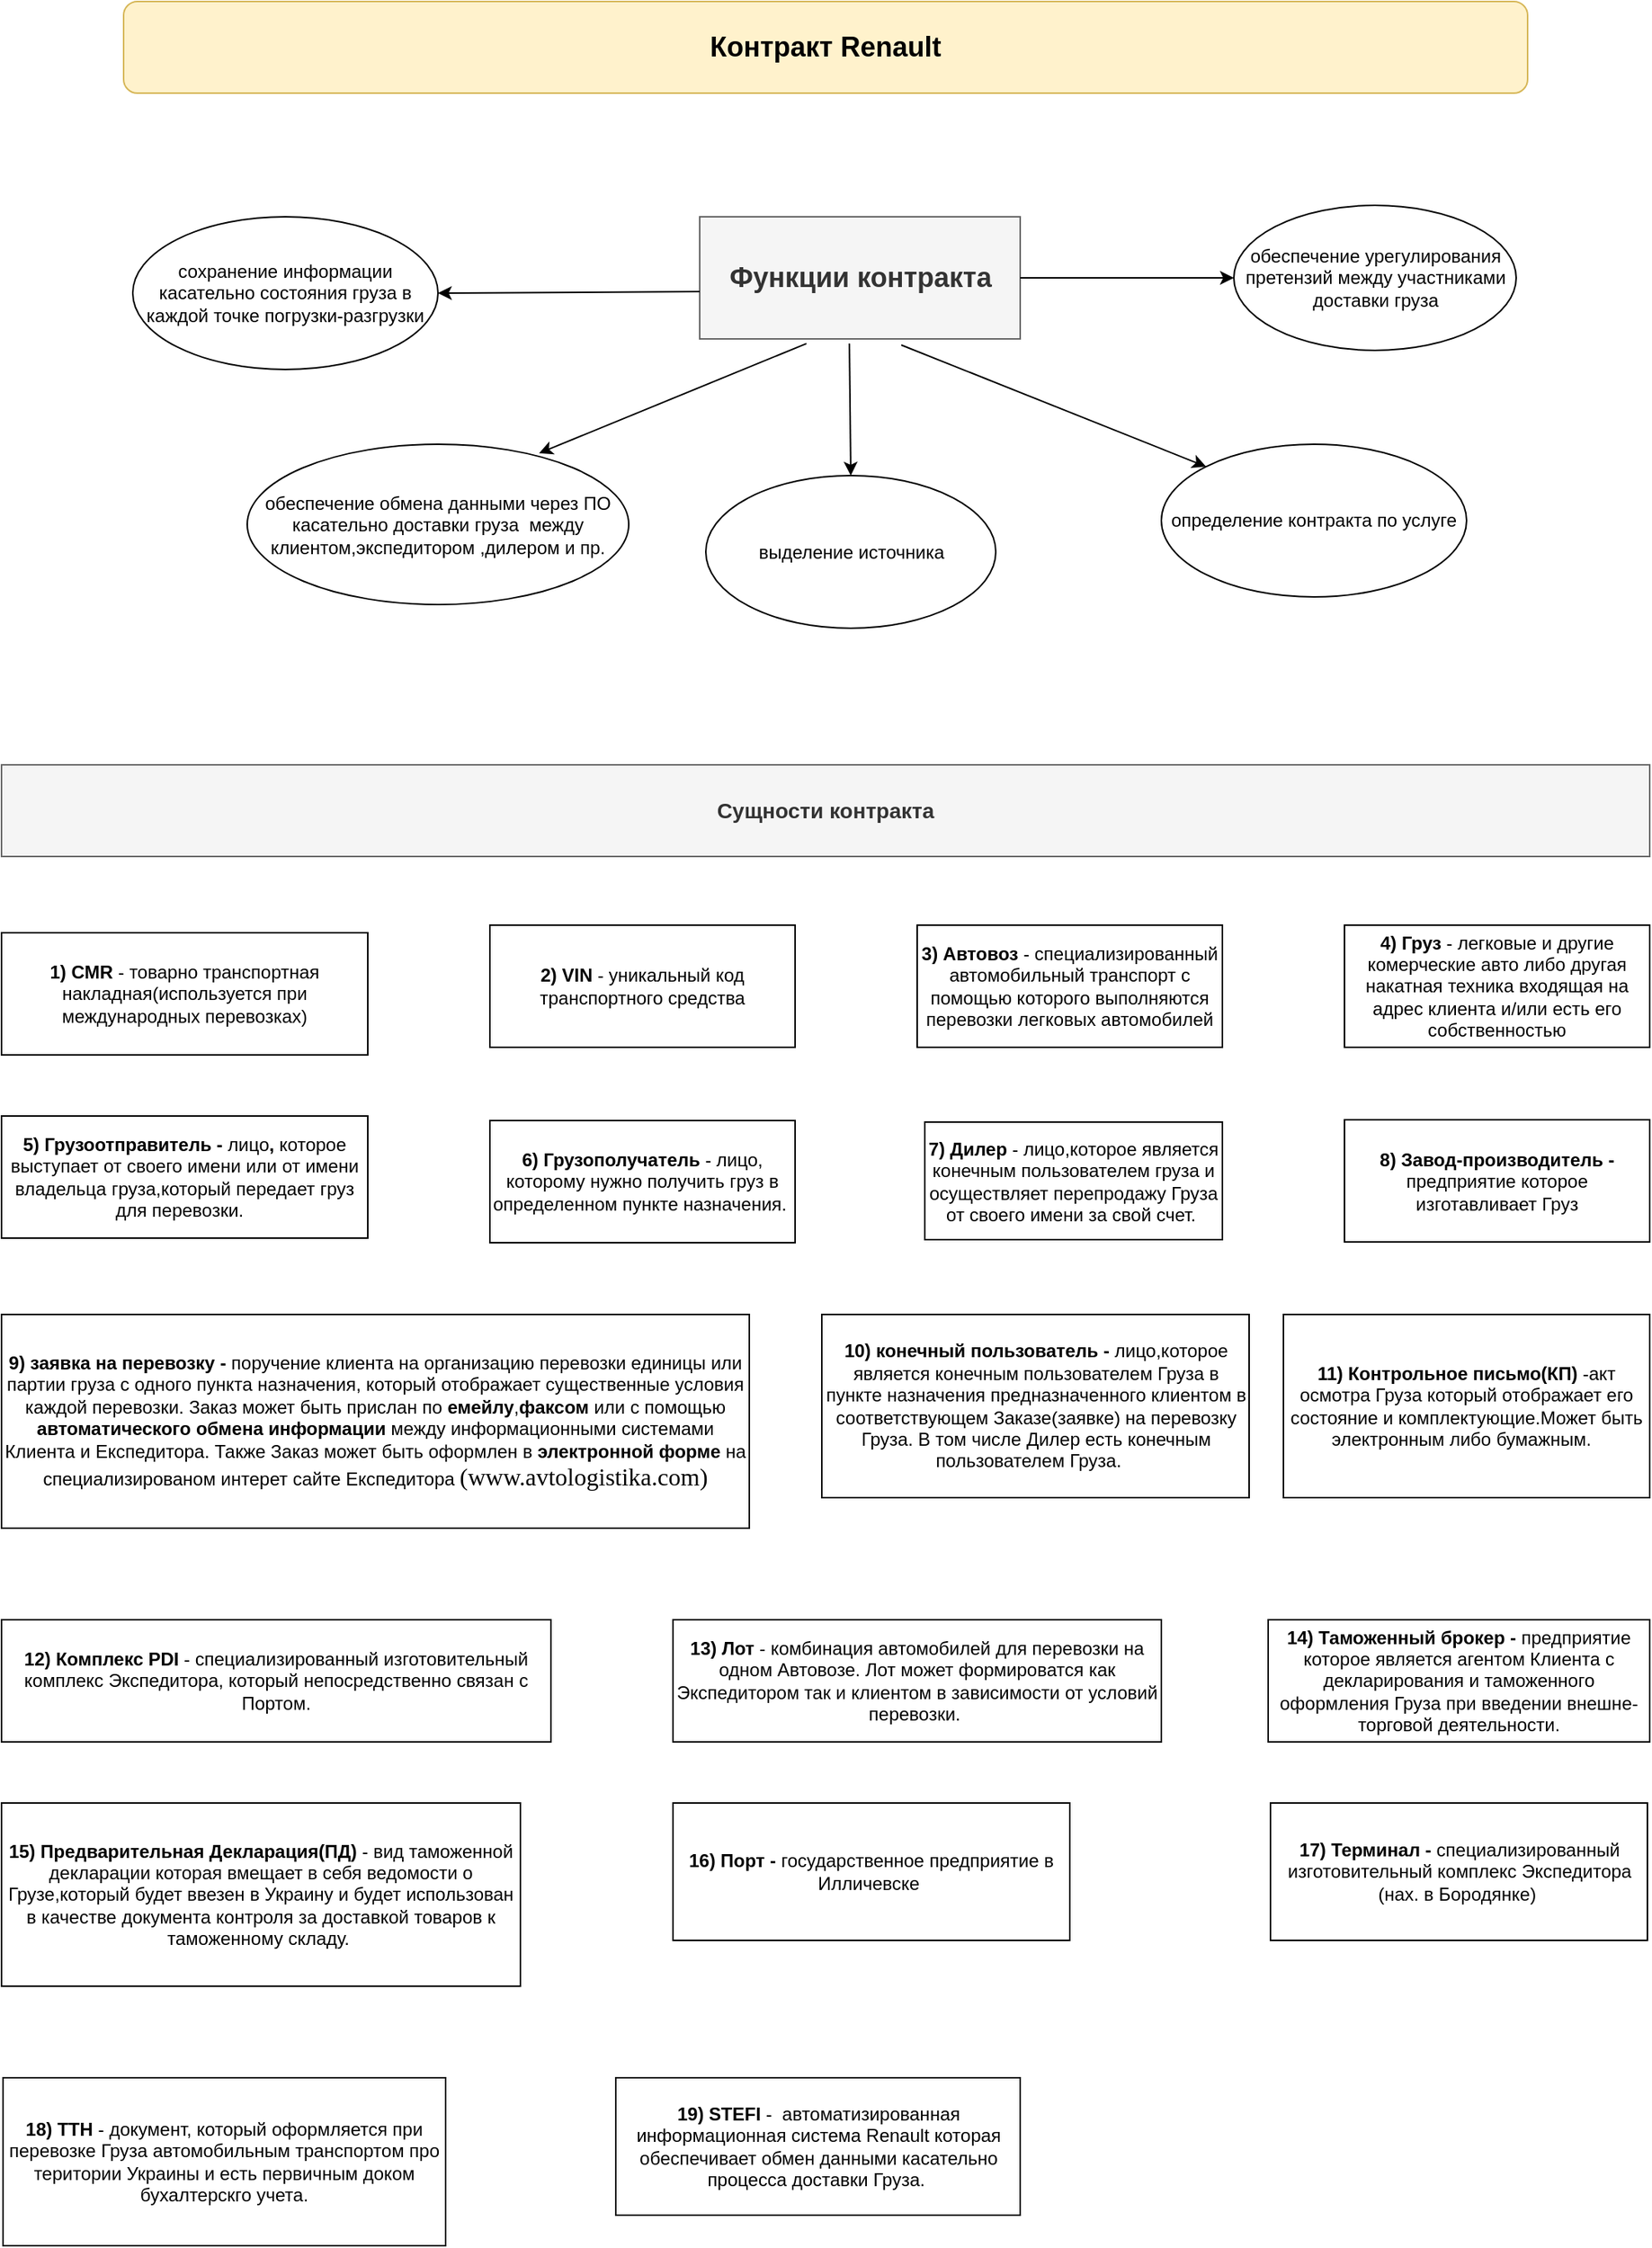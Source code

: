 <mxfile pages="1" version="11.2.3" type="github"><diagram id="zfqj0KA-zi19EQ8gJRFg" name="Page-1"><mxGraphModel dx="2249" dy="796" grid="1" gridSize="10" guides="1" tooltips="1" connect="1" arrows="1" fold="1" page="1" pageScale="1" pageWidth="827" pageHeight="1169" math="0" shadow="0"><root><mxCell id="0"/><mxCell id="1" parent="0"/><mxCell id="Clts9zavwY8iAdjt2-lt-14" value="&lt;font style=&quot;font-size: 18px&quot;&gt;&lt;b&gt;Функции контракта&lt;/b&gt;&lt;/font&gt;" style="rounded=0;whiteSpace=wrap;html=1;fillColor=#f5f5f5;strokeColor=#666666;fontColor=#333333;" parent="1" vertex="1"><mxGeometry x="137.5" y="1161" width="210" height="80" as="geometry"/></mxCell><mxCell id="Clts9zavwY8iAdjt2-lt-15" value="" style="endArrow=classic;html=1;exitX=0.467;exitY=1.038;exitDx=0;exitDy=0;exitPerimeter=0;entryX=0.5;entryY=0;entryDx=0;entryDy=0;" parent="1" source="Clts9zavwY8iAdjt2-lt-14" edge="1" target="Clts9zavwY8iAdjt2-lt-16"><mxGeometry width="50" height="50" relative="1" as="geometry"><mxPoint x="237.5" y="1351" as="sourcePoint"/><mxPoint x="235.5" y="1311" as="targetPoint"/></mxGeometry></mxCell><mxCell id="Clts9zavwY8iAdjt2-lt-16" value="выделение источника" style="ellipse;whiteSpace=wrap;html=1;strokeColor=#000000;strokeWidth=1;" parent="1" vertex="1"><mxGeometry x="141.5" y="1330.5" width="190" height="100" as="geometry"/></mxCell><mxCell id="Clts9zavwY8iAdjt2-lt-17" value="" style="endArrow=classic;html=1;exitX=0.629;exitY=1.05;exitDx=0;exitDy=0;exitPerimeter=0;entryX=0;entryY=0;entryDx=0;entryDy=0;" parent="1" source="Clts9zavwY8iAdjt2-lt-14" target="Clts9zavwY8iAdjt2-lt-18" edge="1"><mxGeometry width="50" height="50" relative="1" as="geometry"><mxPoint x="407.5" y="1351" as="sourcePoint"/><mxPoint x="397.5" y="1321" as="targetPoint"/></mxGeometry></mxCell><mxCell id="Clts9zavwY8iAdjt2-lt-18" value="определение контракта по услуге" style="ellipse;whiteSpace=wrap;html=1;" parent="1" vertex="1"><mxGeometry x="440" y="1310" width="200" height="100" as="geometry"/></mxCell><mxCell id="Clts9zavwY8iAdjt2-lt-19" value="" style="endArrow=classic;html=1;exitX=0.333;exitY=1.038;exitDx=0;exitDy=0;exitPerimeter=0;entryX=0.765;entryY=0.056;entryDx=0;entryDy=0;entryPerimeter=0;" parent="1" source="Clts9zavwY8iAdjt2-lt-14" target="Clts9zavwY8iAdjt2-lt-20" edge="1"><mxGeometry width="50" height="50" relative="1" as="geometry"><mxPoint x="-32.5" y="1361" as="sourcePoint"/><mxPoint x="107.5" y="1311" as="targetPoint"/></mxGeometry></mxCell><mxCell id="Clts9zavwY8iAdjt2-lt-20" value="обеспечение обмена данными через ПО касательно доставки груза&amp;nbsp; между клиентом,экспедитором ,дилером и пр." style="ellipse;whiteSpace=wrap;html=1;" parent="1" vertex="1"><mxGeometry x="-159" y="1310" width="250" height="105" as="geometry"/></mxCell><mxCell id="Clts9zavwY8iAdjt2-lt-21" value="" style="endArrow=classic;html=1;entryX=1;entryY=0.5;entryDx=0;entryDy=0;" parent="1" target="Clts9zavwY8iAdjt2-lt-23" edge="1"><mxGeometry width="50" height="50" relative="1" as="geometry"><mxPoint x="137.5" y="1210" as="sourcePoint"/><mxPoint x="-2.5" y="1210" as="targetPoint"/></mxGeometry></mxCell><mxCell id="Clts9zavwY8iAdjt2-lt-22" value="" style="endArrow=classic;html=1;exitX=1;exitY=0.5;exitDx=0;exitDy=0;entryX=0;entryY=0.5;entryDx=0;entryDy=0;" parent="1" source="Clts9zavwY8iAdjt2-lt-14" target="Clts9zavwY8iAdjt2-lt-25" edge="1"><mxGeometry width="50" height="50" relative="1" as="geometry"><mxPoint x="467.5" y="1241" as="sourcePoint"/><mxPoint x="447.5" y="1201" as="targetPoint"/></mxGeometry></mxCell><mxCell id="Clts9zavwY8iAdjt2-lt-23" value="сохранение информации касательно состояния груза в каждой точке погрузки-разгрузки" style="ellipse;whiteSpace=wrap;html=1;" parent="1" vertex="1"><mxGeometry x="-234" y="1161" width="200" height="100" as="geometry"/></mxCell><mxCell id="Clts9zavwY8iAdjt2-lt-25" value="обеспечение урегулирования претензий между участниками доставки груза" style="ellipse;whiteSpace=wrap;html=1;" parent="1" vertex="1"><mxGeometry x="487.5" y="1153.5" width="185" height="95" as="geometry"/></mxCell><mxCell id="Clts9zavwY8iAdjt2-lt-28" value="&lt;b&gt;1) CMR &lt;/b&gt;- товарно транспортная накладная(используется при международных перевозках)" style="rounded=0;whiteSpace=wrap;html=1;" parent="1" vertex="1"><mxGeometry x="-320" y="1630" width="240" height="80" as="geometry"/></mxCell><mxCell id="Clts9zavwY8iAdjt2-lt-29" value="&lt;b&gt;2) VIN &lt;/b&gt;- уникальный код транспортного средства" style="rounded=0;whiteSpace=wrap;html=1;" parent="1" vertex="1"><mxGeometry y="1625" width="200" height="80" as="geometry"/></mxCell><mxCell id="Clts9zavwY8iAdjt2-lt-30" value="&lt;b&gt;3) Автовоз &lt;/b&gt;- специализированный автомобильный транспорт с помощью которого выполняются перевозки легковых автомобилей" style="rounded=0;whiteSpace=wrap;html=1;" parent="1" vertex="1"><mxGeometry x="280" y="1625" width="200" height="80" as="geometry"/></mxCell><mxCell id="Clts9zavwY8iAdjt2-lt-31" value="&lt;b&gt;4) Груз &lt;/b&gt;- легковые и другие комерческие авто либо другая накатная техника входящая на адрес клиента и/или есть его собственностью" style="rounded=0;whiteSpace=wrap;html=1;" parent="1" vertex="1"><mxGeometry x="560" y="1625" width="200" height="80" as="geometry"/></mxCell><mxCell id="Clts9zavwY8iAdjt2-lt-32" value="&lt;b&gt;5) Грузоотправитель - &lt;/b&gt;лицо&lt;b&gt;, &lt;/b&gt;которое выступает от своего имени или от имени владельца груза,который передает груз для перевозки.&amp;nbsp;&lt;b&gt;&amp;nbsp;&lt;/b&gt;" style="rounded=0;whiteSpace=wrap;html=1;" parent="1" vertex="1"><mxGeometry x="-320" y="1750" width="240" height="80" as="geometry"/></mxCell><mxCell id="Clts9zavwY8iAdjt2-lt-33" value="&lt;b&gt;6) Грузополучатель &lt;/b&gt;- лицо, которому нужно получить груз в определенном пункте назначения.&amp;nbsp;" style="rounded=0;whiteSpace=wrap;html=1;" parent="1" vertex="1"><mxGeometry y="1753" width="200" height="80" as="geometry"/></mxCell><mxCell id="Clts9zavwY8iAdjt2-lt-34" value="&lt;b&gt;7) Дилер&lt;/b&gt; - лицо,которое является конечным пользователем груза и осуществляет перепродажу Груза от своего имени за свой счет.&amp;nbsp;" style="rounded=0;whiteSpace=wrap;html=1;" parent="1" vertex="1"><mxGeometry x="285" y="1754" width="195" height="77" as="geometry"/></mxCell><mxCell id="Clts9zavwY8iAdjt2-lt-35" value="&lt;font style=&quot;font-size: 18px&quot;&gt;&lt;b&gt;Контракт Renault&lt;/b&gt;&lt;/font&gt;" style="rounded=1;whiteSpace=wrap;html=1;fillColor=#fff2cc;strokeColor=#d6b656;" parent="1" vertex="1"><mxGeometry x="-240" y="1020" width="920" height="60" as="geometry"/></mxCell><mxCell id="Clts9zavwY8iAdjt2-lt-36" value="&lt;b&gt;8) Завод-производитель - &lt;/b&gt;предприятие которое изготавливает Груз" style="rounded=0;whiteSpace=wrap;html=1;" parent="1" vertex="1"><mxGeometry x="560" y="1752.5" width="200" height="80" as="geometry"/></mxCell><mxCell id="Clts9zavwY8iAdjt2-lt-37" value="&lt;b&gt;9) заявка на перевозку - &lt;/b&gt;поручение клиента на организацию перевозки единицы или партии груза с одного пункта назначения, который отображает существенные условия каждой перевозки. Заказ может быть прислан по &lt;b&gt;емейлу&lt;/b&gt;,&lt;b&gt;факсом &lt;/b&gt;или с помощью &lt;b&gt;автоматического обмена информации&lt;/b&gt; между информационными системами Клиента и Експедитора. Также Заказ может быть оформлен в&lt;b&gt; электронной форме&lt;/b&gt; на специализированом интерет сайте Експедитора&amp;nbsp;&lt;span style=&quot;background-color: transparent ; font-family: &amp;#34;times new roman&amp;#34; ; font-size: 16px ; text-align: left&quot;&gt;(www.avtologistika.com)&lt;/span&gt;" style="rounded=0;whiteSpace=wrap;html=1;" parent="1" vertex="1"><mxGeometry x="-320" y="1880" width="490" height="140" as="geometry"/></mxCell><mxCell id="Clts9zavwY8iAdjt2-lt-38" value="&lt;b&gt;10) конечный пользователь - &lt;/b&gt;лицо,которое является конечным пользователем Груза в пункте назначения предназначенного клиентом в соответствующем Заказе(заявке) на перевозку Груза. В том числе Дилер есть конечным пользователем Груза.&amp;nbsp; &amp;nbsp;" style="rounded=0;whiteSpace=wrap;html=1;" parent="1" vertex="1"><mxGeometry x="217.5" y="1880" width="280" height="120" as="geometry"/></mxCell><mxCell id="Clts9zavwY8iAdjt2-lt-39" value="&lt;b&gt;11) Контрольное письмо(КП)&lt;/b&gt; -акт осмотра Груза который отображает его состояние и комплектующие.Может быть электронным либо бумажным.&amp;nbsp;&amp;nbsp;" style="rounded=0;whiteSpace=wrap;html=1;" parent="1" vertex="1"><mxGeometry x="520" y="1880" width="240" height="120" as="geometry"/></mxCell><mxCell id="Clts9zavwY8iAdjt2-lt-40" value="&lt;b&gt;12) Комплекс PDI &lt;/b&gt;- специализированный изготовительный комплекс Экспедитора, который непосредственно связан с Портом." style="rounded=0;whiteSpace=wrap;html=1;" parent="1" vertex="1"><mxGeometry x="-320" y="2080" width="360" height="80" as="geometry"/></mxCell><mxCell id="Clts9zavwY8iAdjt2-lt-41" value="&lt;b&gt;13) Лот&lt;/b&gt; - комбинация автомобилей для перевозки на одном Автовозе. Лот может формироватся как Экспедитором так и клиентом в зависимости от условий перевозки.&amp;nbsp;" style="rounded=0;whiteSpace=wrap;html=1;" parent="1" vertex="1"><mxGeometry x="120" y="2080" width="320" height="80" as="geometry"/></mxCell><mxCell id="Clts9zavwY8iAdjt2-lt-42" value="&lt;b&gt;14) Таможенный брокер - &lt;/b&gt;предприятие которое является агентом Клиента с декларирования и таможенного оформления Груза при введении внешне-торговой деятельности." style="rounded=0;whiteSpace=wrap;html=1;" parent="1" vertex="1"><mxGeometry x="510" y="2080" width="250" height="80" as="geometry"/></mxCell><mxCell id="Clts9zavwY8iAdjt2-lt-43" value="&lt;b&gt;15) Предварительная Декларация(ПД) &lt;/b&gt;-&lt;b&gt;&amp;nbsp;&lt;/b&gt;вид таможенной декларации которая вмещает в себя ведомости о Грузе,который будет ввезен в Украину и будет использован в качестве документа контроля за доставкой товаров к таможенному складу.&amp;nbsp;" style="rounded=0;whiteSpace=wrap;html=1;" parent="1" vertex="1"><mxGeometry x="-320" y="2200" width="340" height="120" as="geometry"/></mxCell><mxCell id="Clts9zavwY8iAdjt2-lt-44" value="&lt;b&gt;16) Порт - &lt;/b&gt;государственное предприятие в Илличевске&amp;nbsp;" style="rounded=0;whiteSpace=wrap;html=1;" parent="1" vertex="1"><mxGeometry x="120" y="2200" width="260" height="90" as="geometry"/></mxCell><mxCell id="Clts9zavwY8iAdjt2-lt-45" value="&lt;b&gt;17) Терминал - &lt;/b&gt;специализированный изготовительный комплекс Экспедитора (нах. в Бородянке)&amp;nbsp;" style="rounded=0;whiteSpace=wrap;html=1;" parent="1" vertex="1"><mxGeometry x="511.5" y="2200" width="247" height="90" as="geometry"/></mxCell><mxCell id="Clts9zavwY8iAdjt2-lt-46" value="&lt;b&gt;18) ТТН &lt;/b&gt;- документ, который оформляется при перевозке Груза автомобильным транспортом про територии Украины и есть первичным доком бухалтерскго учета." style="rounded=0;whiteSpace=wrap;html=1;" parent="1" vertex="1"><mxGeometry x="-319" y="2380" width="290" height="110" as="geometry"/></mxCell><mxCell id="Clts9zavwY8iAdjt2-lt-47" value="&lt;b&gt;19) STEFI &lt;/b&gt;-&amp;nbsp; автоматизированная информационная система Renault которая обеспечивает обмен данными касательно процесса доставки Груза.&amp;nbsp;" style="rounded=0;whiteSpace=wrap;html=1;" parent="1" vertex="1"><mxGeometry x="82.5" y="2380" width="265" height="90" as="geometry"/></mxCell><mxCell id="qozqHOqP_VgGozC14CGC-4" value="&lt;b style=&quot;font-size: 14px ; white-space: normal&quot;&gt;Сущности контракта&lt;/b&gt;" style="rounded=0;whiteSpace=wrap;html=1;fillColor=#f5f5f5;strokeColor=#666666;fontColor=#333333;" parent="1" vertex="1"><mxGeometry x="-320" y="1520" width="1080" height="60" as="geometry"/></mxCell></root></mxGraphModel></diagram></mxfile>